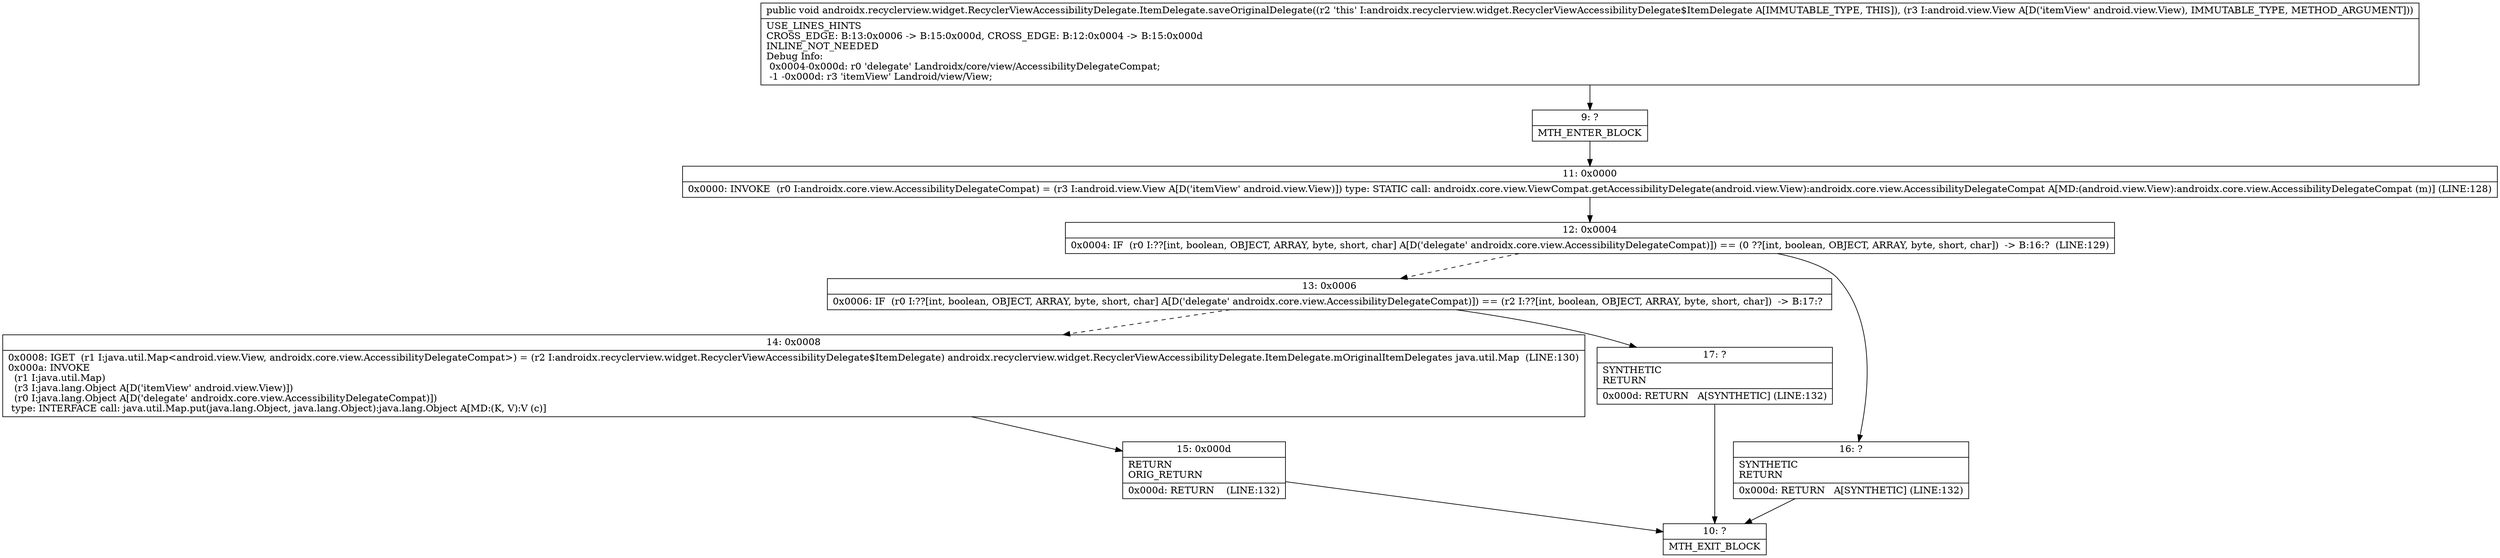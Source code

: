 digraph "CFG forandroidx.recyclerview.widget.RecyclerViewAccessibilityDelegate.ItemDelegate.saveOriginalDelegate(Landroid\/view\/View;)V" {
Node_9 [shape=record,label="{9\:\ ?|MTH_ENTER_BLOCK\l}"];
Node_11 [shape=record,label="{11\:\ 0x0000|0x0000: INVOKE  (r0 I:androidx.core.view.AccessibilityDelegateCompat) = (r3 I:android.view.View A[D('itemView' android.view.View)]) type: STATIC call: androidx.core.view.ViewCompat.getAccessibilityDelegate(android.view.View):androidx.core.view.AccessibilityDelegateCompat A[MD:(android.view.View):androidx.core.view.AccessibilityDelegateCompat (m)] (LINE:128)\l}"];
Node_12 [shape=record,label="{12\:\ 0x0004|0x0004: IF  (r0 I:??[int, boolean, OBJECT, ARRAY, byte, short, char] A[D('delegate' androidx.core.view.AccessibilityDelegateCompat)]) == (0 ??[int, boolean, OBJECT, ARRAY, byte, short, char])  \-\> B:16:?  (LINE:129)\l}"];
Node_13 [shape=record,label="{13\:\ 0x0006|0x0006: IF  (r0 I:??[int, boolean, OBJECT, ARRAY, byte, short, char] A[D('delegate' androidx.core.view.AccessibilityDelegateCompat)]) == (r2 I:??[int, boolean, OBJECT, ARRAY, byte, short, char])  \-\> B:17:? \l}"];
Node_14 [shape=record,label="{14\:\ 0x0008|0x0008: IGET  (r1 I:java.util.Map\<android.view.View, androidx.core.view.AccessibilityDelegateCompat\>) = (r2 I:androidx.recyclerview.widget.RecyclerViewAccessibilityDelegate$ItemDelegate) androidx.recyclerview.widget.RecyclerViewAccessibilityDelegate.ItemDelegate.mOriginalItemDelegates java.util.Map  (LINE:130)\l0x000a: INVOKE  \l  (r1 I:java.util.Map)\l  (r3 I:java.lang.Object A[D('itemView' android.view.View)])\l  (r0 I:java.lang.Object A[D('delegate' androidx.core.view.AccessibilityDelegateCompat)])\l type: INTERFACE call: java.util.Map.put(java.lang.Object, java.lang.Object):java.lang.Object A[MD:(K, V):V (c)]\l}"];
Node_15 [shape=record,label="{15\:\ 0x000d|RETURN\lORIG_RETURN\l|0x000d: RETURN    (LINE:132)\l}"];
Node_10 [shape=record,label="{10\:\ ?|MTH_EXIT_BLOCK\l}"];
Node_17 [shape=record,label="{17\:\ ?|SYNTHETIC\lRETURN\l|0x000d: RETURN   A[SYNTHETIC] (LINE:132)\l}"];
Node_16 [shape=record,label="{16\:\ ?|SYNTHETIC\lRETURN\l|0x000d: RETURN   A[SYNTHETIC] (LINE:132)\l}"];
MethodNode[shape=record,label="{public void androidx.recyclerview.widget.RecyclerViewAccessibilityDelegate.ItemDelegate.saveOriginalDelegate((r2 'this' I:androidx.recyclerview.widget.RecyclerViewAccessibilityDelegate$ItemDelegate A[IMMUTABLE_TYPE, THIS]), (r3 I:android.view.View A[D('itemView' android.view.View), IMMUTABLE_TYPE, METHOD_ARGUMENT]))  | USE_LINES_HINTS\lCROSS_EDGE: B:13:0x0006 \-\> B:15:0x000d, CROSS_EDGE: B:12:0x0004 \-\> B:15:0x000d\lINLINE_NOT_NEEDED\lDebug Info:\l  0x0004\-0x000d: r0 'delegate' Landroidx\/core\/view\/AccessibilityDelegateCompat;\l  \-1 \-0x000d: r3 'itemView' Landroid\/view\/View;\l}"];
MethodNode -> Node_9;Node_9 -> Node_11;
Node_11 -> Node_12;
Node_12 -> Node_13[style=dashed];
Node_12 -> Node_16;
Node_13 -> Node_14[style=dashed];
Node_13 -> Node_17;
Node_14 -> Node_15;
Node_15 -> Node_10;
Node_17 -> Node_10;
Node_16 -> Node_10;
}

